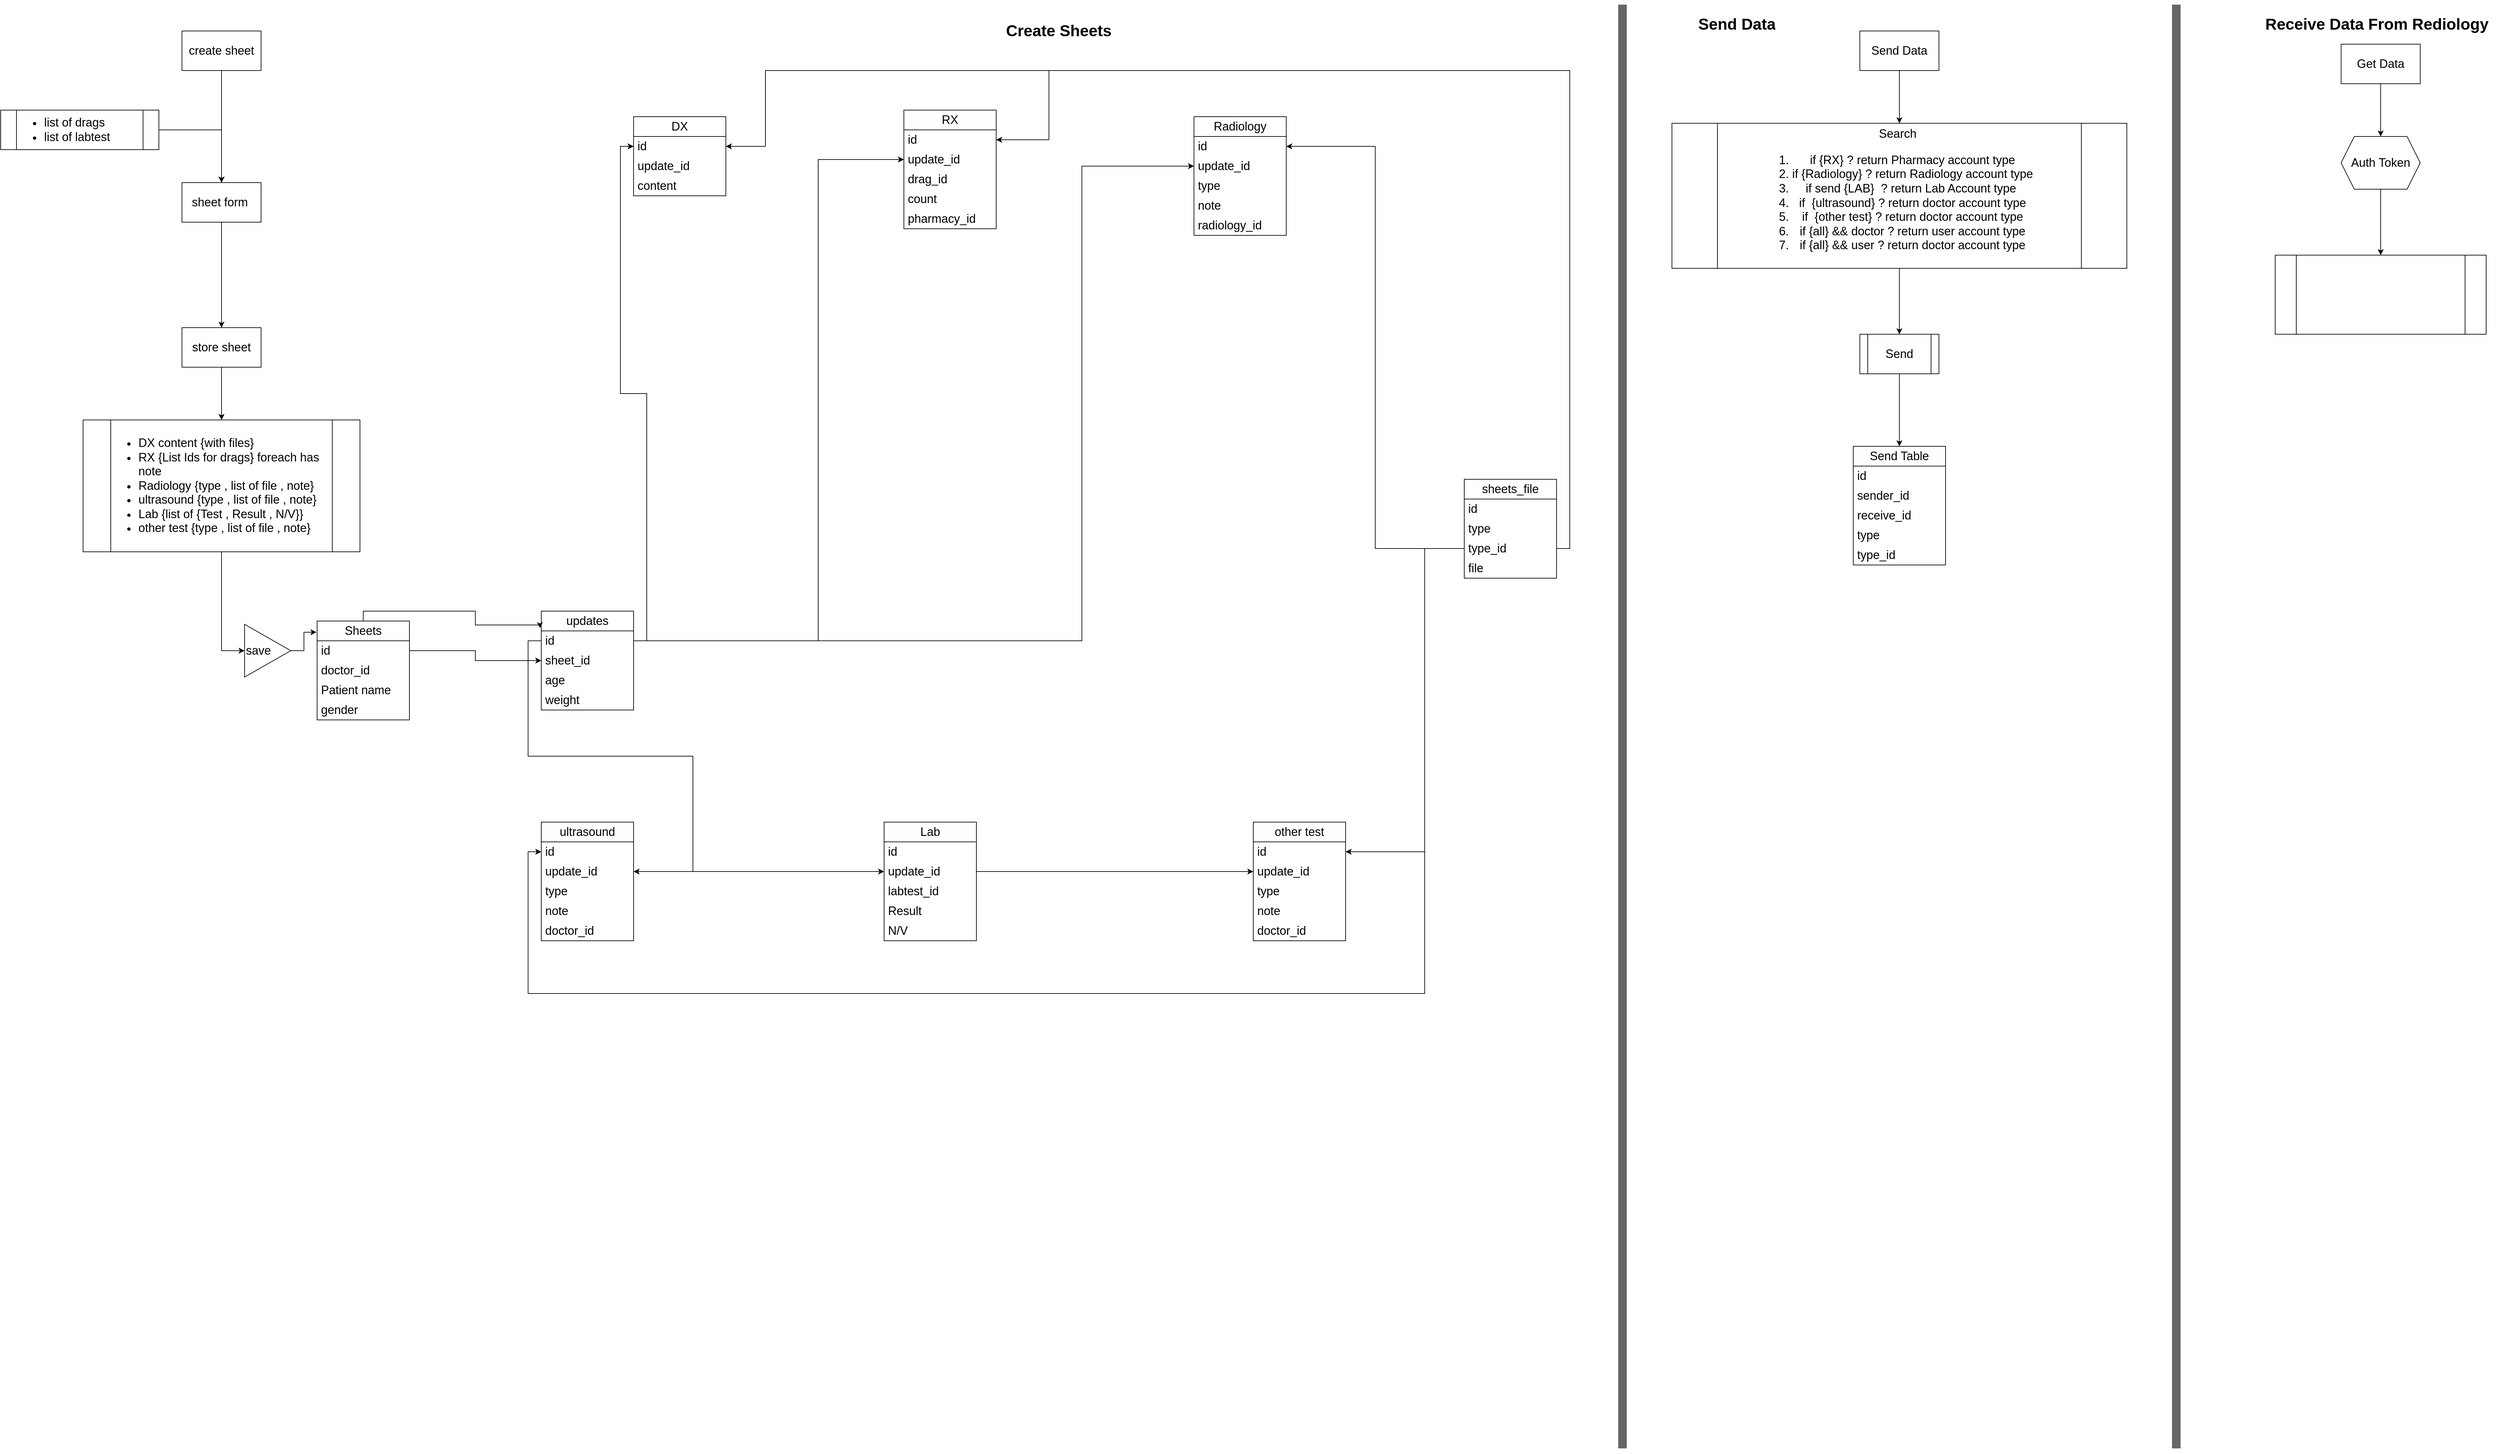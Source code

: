 <mxfile version="21.0.6" type="github">
  <diagram name="Page-1" id="vG4r1ZU1F1tFnuL-1ezL">
    <mxGraphModel dx="1754" dy="1991" grid="1" gridSize="10" guides="1" tooltips="1" connect="1" arrows="1" fold="1" page="1" pageScale="1" pageWidth="850" pageHeight="1100" math="0" shadow="0">
      <root>
        <mxCell id="0" />
        <mxCell id="1" parent="0" />
        <mxCell id="JHE3BNfb4ep6dm02MJn9-4" value="" style="edgeStyle=orthogonalEdgeStyle;rounded=0;orthogonalLoop=1;jettySize=auto;html=1;strokeWidth=1;fontSize=18;" edge="1" parent="1" source="JHE3BNfb4ep6dm02MJn9-1" target="JHE3BNfb4ep6dm02MJn9-3">
          <mxGeometry relative="1" as="geometry" />
        </mxCell>
        <mxCell id="JHE3BNfb4ep6dm02MJn9-1" value="create sheet" style="rounded=0;whiteSpace=wrap;html=1;strokeWidth=1;fontSize=18;" vertex="1" parent="1">
          <mxGeometry x="365" y="40" width="120" height="60" as="geometry" />
        </mxCell>
        <mxCell id="JHE3BNfb4ep6dm02MJn9-13" value="" style="edgeStyle=orthogonalEdgeStyle;rounded=0;orthogonalLoop=1;jettySize=auto;html=1;strokeWidth=1;fontSize=18;" edge="1" parent="1" source="JHE3BNfb4ep6dm02MJn9-3" target="JHE3BNfb4ep6dm02MJn9-12">
          <mxGeometry relative="1" as="geometry" />
        </mxCell>
        <mxCell id="JHE3BNfb4ep6dm02MJn9-3" value="sheet form&amp;nbsp;" style="whiteSpace=wrap;html=1;rounded=0;strokeWidth=1;fontSize=18;" vertex="1" parent="1">
          <mxGeometry x="365" y="270" width="120" height="60" as="geometry" />
        </mxCell>
        <mxCell id="JHE3BNfb4ep6dm02MJn9-18" value="" style="edgeStyle=orthogonalEdgeStyle;rounded=0;orthogonalLoop=1;jettySize=auto;html=1;fontSize=18;" edge="1" parent="1" source="JHE3BNfb4ep6dm02MJn9-12" target="JHE3BNfb4ep6dm02MJn9-17">
          <mxGeometry relative="1" as="geometry" />
        </mxCell>
        <mxCell id="JHE3BNfb4ep6dm02MJn9-12" value="store sheet" style="whiteSpace=wrap;html=1;rounded=0;strokeWidth=1;fontSize=18;" vertex="1" parent="1">
          <mxGeometry x="365" y="490" width="120" height="60" as="geometry" />
        </mxCell>
        <mxCell id="JHE3BNfb4ep6dm02MJn9-26" style="edgeStyle=orthogonalEdgeStyle;rounded=0;orthogonalLoop=1;jettySize=auto;html=1;entryX=0;entryY=0.5;entryDx=0;entryDy=0;fontSize=18;" edge="1" parent="1" source="JHE3BNfb4ep6dm02MJn9-17" target="JHE3BNfb4ep6dm02MJn9-24">
          <mxGeometry relative="1" as="geometry" />
        </mxCell>
        <mxCell id="JHE3BNfb4ep6dm02MJn9-17" value="&lt;ul style=&quot;font-size: 18px;&quot;&gt;&lt;li style=&quot;font-size: 18px;&quot;&gt;DX content {with files}&lt;/li&gt;&lt;li style=&quot;font-size: 18px;&quot;&gt;RX {List Ids for drags} foreach has note&lt;/li&gt;&lt;li style=&quot;font-size: 18px;&quot;&gt;Radiology {type , list of file , note}&lt;/li&gt;&lt;li style=&quot;font-size: 18px;&quot;&gt;ultrasound {type , list of file , note}&lt;/li&gt;&lt;li style=&quot;font-size: 18px;&quot;&gt;Lab {list of {Test , Result , N/V}}&lt;/li&gt;&lt;li style=&quot;border-color: var(--border-color); font-size: 18px;&quot;&gt;other test {type , list of file , note}&lt;/li&gt;&lt;/ul&gt;" style="shape=process;whiteSpace=wrap;html=1;backgroundOutline=1;rounded=0;align=left;fontSize=18;" vertex="1" parent="1">
          <mxGeometry x="215" y="630" width="420" height="200" as="geometry" />
        </mxCell>
        <mxCell id="JHE3BNfb4ep6dm02MJn9-92" style="edgeStyle=orthogonalEdgeStyle;rounded=0;orthogonalLoop=1;jettySize=auto;html=1;entryX=-0.007;entryY=0.113;entryDx=0;entryDy=0;entryPerimeter=0;fontSize=18;" edge="1" parent="1" source="JHE3BNfb4ep6dm02MJn9-24" target="JHE3BNfb4ep6dm02MJn9-88">
          <mxGeometry relative="1" as="geometry" />
        </mxCell>
        <mxCell id="JHE3BNfb4ep6dm02MJn9-24" value="&lt;font style=&quot;font-size: 18px;&quot;&gt;save&lt;/font&gt;" style="triangle;whiteSpace=wrap;html=1;align=left;rounded=0;fontSize=18;" vertex="1" parent="1">
          <mxGeometry x="460" y="940" width="70" height="80" as="geometry" />
        </mxCell>
        <mxCell id="JHE3BNfb4ep6dm02MJn9-37" value="DX" style="swimlane;fontStyle=0;childLayout=stackLayout;horizontal=1;startSize=30;horizontalStack=0;resizeParent=1;resizeParentMax=0;resizeLast=0;collapsible=1;marginBottom=0;whiteSpace=wrap;html=1;fontSize=18;" vertex="1" parent="1">
          <mxGeometry x="1050" y="170" width="140" height="120" as="geometry" />
        </mxCell>
        <mxCell id="JHE3BNfb4ep6dm02MJn9-109" value="id" style="text;strokeColor=none;fillColor=none;align=left;verticalAlign=middle;spacingLeft=4;spacingRight=4;overflow=hidden;points=[[0,0.5],[1,0.5]];portConstraint=eastwest;rotatable=0;whiteSpace=wrap;html=1;fontSize=18;" vertex="1" parent="JHE3BNfb4ep6dm02MJn9-37">
          <mxGeometry y="30" width="140" height="30" as="geometry" />
        </mxCell>
        <mxCell id="JHE3BNfb4ep6dm02MJn9-110" value="update_id" style="text;strokeColor=none;fillColor=none;align=left;verticalAlign=middle;spacingLeft=4;spacingRight=4;overflow=hidden;points=[[0,0.5],[1,0.5]];portConstraint=eastwest;rotatable=0;whiteSpace=wrap;html=1;fontSize=18;" vertex="1" parent="JHE3BNfb4ep6dm02MJn9-37">
          <mxGeometry y="60" width="140" height="30" as="geometry" />
        </mxCell>
        <mxCell id="JHE3BNfb4ep6dm02MJn9-38" value="content" style="text;strokeColor=none;fillColor=none;align=left;verticalAlign=middle;spacingLeft=4;spacingRight=4;overflow=hidden;points=[[0,0.5],[1,0.5]];portConstraint=eastwest;rotatable=0;whiteSpace=wrap;html=1;fontSize=18;" vertex="1" parent="JHE3BNfb4ep6dm02MJn9-37">
          <mxGeometry y="90" width="140" height="30" as="geometry" />
        </mxCell>
        <mxCell id="JHE3BNfb4ep6dm02MJn9-42" value="RX" style="swimlane;fontStyle=0;childLayout=stackLayout;horizontal=1;startSize=30;horizontalStack=0;resizeParent=1;resizeParentMax=0;resizeLast=0;collapsible=1;marginBottom=0;whiteSpace=wrap;html=1;fontSize=18;" vertex="1" parent="1">
          <mxGeometry x="1460" y="160" width="140" height="180" as="geometry" />
        </mxCell>
        <mxCell id="JHE3BNfb4ep6dm02MJn9-113" value="id" style="text;strokeColor=none;fillColor=none;align=left;verticalAlign=middle;spacingLeft=4;spacingRight=4;overflow=hidden;points=[[0,0.5],[1,0.5]];portConstraint=eastwest;rotatable=0;whiteSpace=wrap;html=1;fontSize=18;" vertex="1" parent="JHE3BNfb4ep6dm02MJn9-42">
          <mxGeometry y="30" width="140" height="30" as="geometry" />
        </mxCell>
        <mxCell id="JHE3BNfb4ep6dm02MJn9-112" value="update_id" style="text;strokeColor=none;fillColor=none;align=left;verticalAlign=middle;spacingLeft=4;spacingRight=4;overflow=hidden;points=[[0,0.5],[1,0.5]];portConstraint=eastwest;rotatable=0;whiteSpace=wrap;html=1;fontSize=18;" vertex="1" parent="JHE3BNfb4ep6dm02MJn9-42">
          <mxGeometry y="60" width="140" height="30" as="geometry" />
        </mxCell>
        <mxCell id="JHE3BNfb4ep6dm02MJn9-149" value="drag_id" style="text;strokeColor=none;fillColor=none;align=left;verticalAlign=middle;spacingLeft=4;spacingRight=4;overflow=hidden;points=[[0,0.5],[1,0.5]];portConstraint=eastwest;rotatable=0;whiteSpace=wrap;html=1;fontSize=18;" vertex="1" parent="JHE3BNfb4ep6dm02MJn9-42">
          <mxGeometry y="90" width="140" height="30" as="geometry" />
        </mxCell>
        <mxCell id="JHE3BNfb4ep6dm02MJn9-157" value="count" style="text;strokeColor=none;fillColor=none;align=left;verticalAlign=middle;spacingLeft=4;spacingRight=4;overflow=hidden;points=[[0,0.5],[1,0.5]];portConstraint=eastwest;rotatable=0;whiteSpace=wrap;html=1;fontSize=18;" vertex="1" parent="JHE3BNfb4ep6dm02MJn9-42">
          <mxGeometry y="120" width="140" height="30" as="geometry" />
        </mxCell>
        <mxCell id="JHE3BNfb4ep6dm02MJn9-43" value="pharmacy_id" style="text;strokeColor=none;fillColor=none;align=left;verticalAlign=middle;spacingLeft=4;spacingRight=4;overflow=hidden;points=[[0,0.5],[1,0.5]];portConstraint=eastwest;rotatable=0;whiteSpace=wrap;html=1;fontSize=18;" vertex="1" parent="JHE3BNfb4ep6dm02MJn9-42">
          <mxGeometry y="150" width="140" height="30" as="geometry" />
        </mxCell>
        <mxCell id="JHE3BNfb4ep6dm02MJn9-48" value="Radiology" style="swimlane;fontStyle=0;childLayout=stackLayout;horizontal=1;startSize=30;horizontalStack=0;resizeParent=1;resizeParentMax=0;resizeLast=0;collapsible=1;marginBottom=0;whiteSpace=wrap;html=1;fontSize=18;" vertex="1" parent="1">
          <mxGeometry x="1900" y="170" width="140" height="180" as="geometry" />
        </mxCell>
        <mxCell id="JHE3BNfb4ep6dm02MJn9-117" value="id" style="text;strokeColor=none;fillColor=none;align=left;verticalAlign=middle;spacingLeft=4;spacingRight=4;overflow=hidden;points=[[0,0.5],[1,0.5]];portConstraint=eastwest;rotatable=0;whiteSpace=wrap;html=1;fontSize=18;" vertex="1" parent="JHE3BNfb4ep6dm02MJn9-48">
          <mxGeometry y="30" width="140" height="30" as="geometry" />
        </mxCell>
        <mxCell id="JHE3BNfb4ep6dm02MJn9-118" value="update_id" style="text;strokeColor=none;fillColor=none;align=left;verticalAlign=middle;spacingLeft=4;spacingRight=4;overflow=hidden;points=[[0,0.5],[1,0.5]];portConstraint=eastwest;rotatable=0;whiteSpace=wrap;html=1;fontSize=18;" vertex="1" parent="JHE3BNfb4ep6dm02MJn9-48">
          <mxGeometry y="60" width="140" height="30" as="geometry" />
        </mxCell>
        <mxCell id="JHE3BNfb4ep6dm02MJn9-49" value="type" style="text;strokeColor=none;fillColor=none;align=left;verticalAlign=middle;spacingLeft=4;spacingRight=4;overflow=hidden;points=[[0,0.5],[1,0.5]];portConstraint=eastwest;rotatable=0;whiteSpace=wrap;html=1;fontSize=18;" vertex="1" parent="JHE3BNfb4ep6dm02MJn9-48">
          <mxGeometry y="90" width="140" height="30" as="geometry" />
        </mxCell>
        <mxCell id="JHE3BNfb4ep6dm02MJn9-51" value="note" style="text;strokeColor=none;fillColor=none;align=left;verticalAlign=middle;spacingLeft=4;spacingRight=4;overflow=hidden;points=[[0,0.5],[1,0.5]];portConstraint=eastwest;rotatable=0;whiteSpace=wrap;html=1;fontSize=18;" vertex="1" parent="JHE3BNfb4ep6dm02MJn9-48">
          <mxGeometry y="120" width="140" height="30" as="geometry" />
        </mxCell>
        <mxCell id="JHE3BNfb4ep6dm02MJn9-150" value="radiology_id" style="text;strokeColor=none;fillColor=none;align=left;verticalAlign=middle;spacingLeft=4;spacingRight=4;overflow=hidden;points=[[0,0.5],[1,0.5]];portConstraint=eastwest;rotatable=0;whiteSpace=wrap;html=1;fontSize=18;" vertex="1" parent="JHE3BNfb4ep6dm02MJn9-48">
          <mxGeometry y="150" width="140" height="30" as="geometry" />
        </mxCell>
        <mxCell id="JHE3BNfb4ep6dm02MJn9-52" value="ultrasound" style="swimlane;fontStyle=0;childLayout=stackLayout;horizontal=1;startSize=30;horizontalStack=0;resizeParent=1;resizeParentMax=0;resizeLast=0;collapsible=1;marginBottom=0;whiteSpace=wrap;html=1;fontSize=18;" vertex="1" parent="1">
          <mxGeometry x="910" y="1240" width="140" height="180" as="geometry" />
        </mxCell>
        <mxCell id="JHE3BNfb4ep6dm02MJn9-121" value="id" style="text;strokeColor=none;fillColor=none;align=left;verticalAlign=middle;spacingLeft=4;spacingRight=4;overflow=hidden;points=[[0,0.5],[1,0.5]];portConstraint=eastwest;rotatable=0;whiteSpace=wrap;html=1;fontSize=18;" vertex="1" parent="JHE3BNfb4ep6dm02MJn9-52">
          <mxGeometry y="30" width="140" height="30" as="geometry" />
        </mxCell>
        <mxCell id="JHE3BNfb4ep6dm02MJn9-122" value="update_id" style="text;strokeColor=none;fillColor=none;align=left;verticalAlign=middle;spacingLeft=4;spacingRight=4;overflow=hidden;points=[[0,0.5],[1,0.5]];portConstraint=eastwest;rotatable=0;whiteSpace=wrap;html=1;fontSize=18;" vertex="1" parent="JHE3BNfb4ep6dm02MJn9-52">
          <mxGeometry y="60" width="140" height="30" as="geometry" />
        </mxCell>
        <mxCell id="JHE3BNfb4ep6dm02MJn9-53" value="type" style="text;strokeColor=none;fillColor=none;align=left;verticalAlign=middle;spacingLeft=4;spacingRight=4;overflow=hidden;points=[[0,0.5],[1,0.5]];portConstraint=eastwest;rotatable=0;whiteSpace=wrap;html=1;fontSize=18;" vertex="1" parent="JHE3BNfb4ep6dm02MJn9-52">
          <mxGeometry y="90" width="140" height="30" as="geometry" />
        </mxCell>
        <mxCell id="JHE3BNfb4ep6dm02MJn9-54" value="note" style="text;strokeColor=none;fillColor=none;align=left;verticalAlign=middle;spacingLeft=4;spacingRight=4;overflow=hidden;points=[[0,0.5],[1,0.5]];portConstraint=eastwest;rotatable=0;whiteSpace=wrap;html=1;fontSize=18;" vertex="1" parent="JHE3BNfb4ep6dm02MJn9-52">
          <mxGeometry y="120" width="140" height="30" as="geometry" />
        </mxCell>
        <mxCell id="JHE3BNfb4ep6dm02MJn9-152" value="doctor_id" style="text;strokeColor=none;fillColor=none;align=left;verticalAlign=middle;spacingLeft=4;spacingRight=4;overflow=hidden;points=[[0,0.5],[1,0.5]];portConstraint=eastwest;rotatable=0;whiteSpace=wrap;html=1;fontSize=18;" vertex="1" parent="JHE3BNfb4ep6dm02MJn9-52">
          <mxGeometry y="150" width="140" height="30" as="geometry" />
        </mxCell>
        <mxCell id="JHE3BNfb4ep6dm02MJn9-56" value="Lab" style="swimlane;fontStyle=0;childLayout=stackLayout;horizontal=1;startSize=30;horizontalStack=0;resizeParent=1;resizeParentMax=0;resizeLast=0;collapsible=1;marginBottom=0;whiteSpace=wrap;html=1;fontSize=18;" vertex="1" parent="1">
          <mxGeometry x="1430" y="1240" width="140" height="180" as="geometry" />
        </mxCell>
        <mxCell id="JHE3BNfb4ep6dm02MJn9-123" value="id" style="text;strokeColor=none;fillColor=none;align=left;verticalAlign=middle;spacingLeft=4;spacingRight=4;overflow=hidden;points=[[0,0.5],[1,0.5]];portConstraint=eastwest;rotatable=0;whiteSpace=wrap;html=1;fontSize=18;" vertex="1" parent="JHE3BNfb4ep6dm02MJn9-56">
          <mxGeometry y="30" width="140" height="30" as="geometry" />
        </mxCell>
        <mxCell id="JHE3BNfb4ep6dm02MJn9-124" value="update_id" style="text;strokeColor=none;fillColor=none;align=left;verticalAlign=middle;spacingLeft=4;spacingRight=4;overflow=hidden;points=[[0,0.5],[1,0.5]];portConstraint=eastwest;rotatable=0;whiteSpace=wrap;html=1;fontSize=18;" vertex="1" parent="JHE3BNfb4ep6dm02MJn9-56">
          <mxGeometry y="60" width="140" height="30" as="geometry" />
        </mxCell>
        <mxCell id="JHE3BNfb4ep6dm02MJn9-57" value="labtest_id" style="text;strokeColor=none;fillColor=none;align=left;verticalAlign=middle;spacingLeft=4;spacingRight=4;overflow=hidden;points=[[0,0.5],[1,0.5]];portConstraint=eastwest;rotatable=0;whiteSpace=wrap;html=1;fontSize=18;" vertex="1" parent="JHE3BNfb4ep6dm02MJn9-56">
          <mxGeometry y="90" width="140" height="30" as="geometry" />
        </mxCell>
        <mxCell id="JHE3BNfb4ep6dm02MJn9-58" value="Result" style="text;strokeColor=none;fillColor=none;align=left;verticalAlign=middle;spacingLeft=4;spacingRight=4;overflow=hidden;points=[[0,0.5],[1,0.5]];portConstraint=eastwest;rotatable=0;whiteSpace=wrap;html=1;fontSize=18;" vertex="1" parent="JHE3BNfb4ep6dm02MJn9-56">
          <mxGeometry y="120" width="140" height="30" as="geometry" />
        </mxCell>
        <mxCell id="JHE3BNfb4ep6dm02MJn9-59" value="N/V" style="text;strokeColor=none;fillColor=none;align=left;verticalAlign=middle;spacingLeft=4;spacingRight=4;overflow=hidden;points=[[0,0.5],[1,0.5]];portConstraint=eastwest;rotatable=0;whiteSpace=wrap;html=1;fontSize=18;" vertex="1" parent="JHE3BNfb4ep6dm02MJn9-56">
          <mxGeometry y="150" width="140" height="30" as="geometry" />
        </mxCell>
        <mxCell id="JHE3BNfb4ep6dm02MJn9-60" value="other test" style="swimlane;fontStyle=0;childLayout=stackLayout;horizontal=1;startSize=30;horizontalStack=0;resizeParent=1;resizeParentMax=0;resizeLast=0;collapsible=1;marginBottom=0;whiteSpace=wrap;html=1;fontSize=18;" vertex="1" parent="1">
          <mxGeometry x="1990" y="1240" width="140" height="180" as="geometry" />
        </mxCell>
        <mxCell id="JHE3BNfb4ep6dm02MJn9-126" value="id" style="text;strokeColor=none;fillColor=none;align=left;verticalAlign=middle;spacingLeft=4;spacingRight=4;overflow=hidden;points=[[0,0.5],[1,0.5]];portConstraint=eastwest;rotatable=0;whiteSpace=wrap;html=1;fontSize=18;" vertex="1" parent="JHE3BNfb4ep6dm02MJn9-60">
          <mxGeometry y="30" width="140" height="30" as="geometry" />
        </mxCell>
        <mxCell id="JHE3BNfb4ep6dm02MJn9-125" value="update_id" style="text;strokeColor=none;fillColor=none;align=left;verticalAlign=middle;spacingLeft=4;spacingRight=4;overflow=hidden;points=[[0,0.5],[1,0.5]];portConstraint=eastwest;rotatable=0;whiteSpace=wrap;html=1;fontSize=18;" vertex="1" parent="JHE3BNfb4ep6dm02MJn9-60">
          <mxGeometry y="60" width="140" height="30" as="geometry" />
        </mxCell>
        <mxCell id="JHE3BNfb4ep6dm02MJn9-61" value="type" style="text;strokeColor=none;fillColor=none;align=left;verticalAlign=middle;spacingLeft=4;spacingRight=4;overflow=hidden;points=[[0,0.5],[1,0.5]];portConstraint=eastwest;rotatable=0;whiteSpace=wrap;html=1;fontSize=18;" vertex="1" parent="JHE3BNfb4ep6dm02MJn9-60">
          <mxGeometry y="90" width="140" height="30" as="geometry" />
        </mxCell>
        <mxCell id="JHE3BNfb4ep6dm02MJn9-63" value="note" style="text;strokeColor=none;fillColor=none;align=left;verticalAlign=middle;spacingLeft=4;spacingRight=4;overflow=hidden;points=[[0,0.5],[1,0.5]];portConstraint=eastwest;rotatable=0;whiteSpace=wrap;html=1;fontSize=18;" vertex="1" parent="JHE3BNfb4ep6dm02MJn9-60">
          <mxGeometry y="120" width="140" height="30" as="geometry" />
        </mxCell>
        <mxCell id="JHE3BNfb4ep6dm02MJn9-151" value="doctor_id" style="text;strokeColor=none;fillColor=none;align=left;verticalAlign=middle;spacingLeft=4;spacingRight=4;overflow=hidden;points=[[0,0.5],[1,0.5]];portConstraint=eastwest;rotatable=0;whiteSpace=wrap;html=1;fontSize=18;" vertex="1" parent="JHE3BNfb4ep6dm02MJn9-60">
          <mxGeometry y="150" width="140" height="30" as="geometry" />
        </mxCell>
        <mxCell id="JHE3BNfb4ep6dm02MJn9-69" value="updates" style="swimlane;fontStyle=0;childLayout=stackLayout;horizontal=1;startSize=30;horizontalStack=0;resizeParent=1;resizeParentMax=0;resizeLast=0;collapsible=1;marginBottom=0;whiteSpace=wrap;html=1;fontSize=18;" vertex="1" parent="1">
          <mxGeometry x="910" y="920" width="140" height="150" as="geometry" />
        </mxCell>
        <mxCell id="JHE3BNfb4ep6dm02MJn9-108" value="id" style="text;strokeColor=none;fillColor=none;align=left;verticalAlign=middle;spacingLeft=4;spacingRight=4;overflow=hidden;points=[[0,0.5],[1,0.5]];portConstraint=eastwest;rotatable=0;whiteSpace=wrap;html=1;fontSize=18;" vertex="1" parent="JHE3BNfb4ep6dm02MJn9-69">
          <mxGeometry y="30" width="140" height="30" as="geometry" />
        </mxCell>
        <mxCell id="JHE3BNfb4ep6dm02MJn9-70" value="sheet_id" style="text;strokeColor=none;fillColor=none;align=left;verticalAlign=middle;spacingLeft=4;spacingRight=4;overflow=hidden;points=[[0,0.5],[1,0.5]];portConstraint=eastwest;rotatable=0;whiteSpace=wrap;html=1;fontSize=18;" vertex="1" parent="JHE3BNfb4ep6dm02MJn9-69">
          <mxGeometry y="60" width="140" height="30" as="geometry" />
        </mxCell>
        <mxCell id="JHE3BNfb4ep6dm02MJn9-71" value="age" style="text;strokeColor=none;fillColor=none;align=left;verticalAlign=middle;spacingLeft=4;spacingRight=4;overflow=hidden;points=[[0,0.5],[1,0.5]];portConstraint=eastwest;rotatable=0;whiteSpace=wrap;html=1;fontSize=18;" vertex="1" parent="JHE3BNfb4ep6dm02MJn9-69">
          <mxGeometry y="90" width="140" height="30" as="geometry" />
        </mxCell>
        <mxCell id="JHE3BNfb4ep6dm02MJn9-72" value="weight" style="text;strokeColor=none;fillColor=none;align=left;verticalAlign=middle;spacingLeft=4;spacingRight=4;overflow=hidden;points=[[0,0.5],[1,0.5]];portConstraint=eastwest;rotatable=0;whiteSpace=wrap;html=1;fontSize=18;" vertex="1" parent="JHE3BNfb4ep6dm02MJn9-69">
          <mxGeometry y="120" width="140" height="30" as="geometry" />
        </mxCell>
        <mxCell id="JHE3BNfb4ep6dm02MJn9-93" style="edgeStyle=orthogonalEdgeStyle;rounded=0;orthogonalLoop=1;jettySize=auto;html=1;entryX=-0.014;entryY=0.171;entryDx=0;entryDy=0;entryPerimeter=0;fontSize=18;" edge="1" parent="1" source="JHE3BNfb4ep6dm02MJn9-88" target="JHE3BNfb4ep6dm02MJn9-69">
          <mxGeometry relative="1" as="geometry">
            <Array as="points">
              <mxPoint x="640" y="920" />
              <mxPoint x="810" y="920" />
              <mxPoint x="810" y="941" />
            </Array>
          </mxGeometry>
        </mxCell>
        <mxCell id="JHE3BNfb4ep6dm02MJn9-88" value="Sheets" style="swimlane;fontStyle=0;childLayout=stackLayout;horizontal=1;startSize=30;horizontalStack=0;resizeParent=1;resizeParentMax=0;resizeLast=0;collapsible=1;marginBottom=0;whiteSpace=wrap;html=1;fontSize=18;" vertex="1" parent="1">
          <mxGeometry x="570" y="935" width="140" height="150" as="geometry" />
        </mxCell>
        <mxCell id="JHE3BNfb4ep6dm02MJn9-106" value="id" style="text;strokeColor=none;fillColor=none;align=left;verticalAlign=middle;spacingLeft=4;spacingRight=4;overflow=hidden;points=[[0,0.5],[1,0.5]];portConstraint=eastwest;rotatable=0;whiteSpace=wrap;html=1;fontSize=18;" vertex="1" parent="JHE3BNfb4ep6dm02MJn9-88">
          <mxGeometry y="30" width="140" height="30" as="geometry" />
        </mxCell>
        <mxCell id="JHE3BNfb4ep6dm02MJn9-89" value="doctor_id" style="text;strokeColor=none;fillColor=none;align=left;verticalAlign=middle;spacingLeft=4;spacingRight=4;overflow=hidden;points=[[0,0.5],[1,0.5]];portConstraint=eastwest;rotatable=0;whiteSpace=wrap;html=1;fontSize=18;" vertex="1" parent="JHE3BNfb4ep6dm02MJn9-88">
          <mxGeometry y="60" width="140" height="30" as="geometry" />
        </mxCell>
        <mxCell id="JHE3BNfb4ep6dm02MJn9-90" value="Patient name" style="text;strokeColor=none;fillColor=none;align=left;verticalAlign=middle;spacingLeft=4;spacingRight=4;overflow=hidden;points=[[0,0.5],[1,0.5]];portConstraint=eastwest;rotatable=0;whiteSpace=wrap;html=1;fontSize=18;" vertex="1" parent="JHE3BNfb4ep6dm02MJn9-88">
          <mxGeometry y="90" width="140" height="30" as="geometry" />
        </mxCell>
        <mxCell id="JHE3BNfb4ep6dm02MJn9-91" value="gender" style="text;strokeColor=none;fillColor=none;align=left;verticalAlign=middle;spacingLeft=4;spacingRight=4;overflow=hidden;points=[[0,0.5],[1,0.5]];portConstraint=eastwest;rotatable=0;whiteSpace=wrap;html=1;fontSize=18;" vertex="1" parent="JHE3BNfb4ep6dm02MJn9-88">
          <mxGeometry y="120" width="140" height="30" as="geometry" />
        </mxCell>
        <mxCell id="JHE3BNfb4ep6dm02MJn9-107" style="edgeStyle=orthogonalEdgeStyle;rounded=0;orthogonalLoop=1;jettySize=auto;html=1;entryX=0;entryY=0.5;entryDx=0;entryDy=0;fontSize=18;" edge="1" parent="1" source="JHE3BNfb4ep6dm02MJn9-106" target="JHE3BNfb4ep6dm02MJn9-70">
          <mxGeometry relative="1" as="geometry" />
        </mxCell>
        <mxCell id="JHE3BNfb4ep6dm02MJn9-111" style="edgeStyle=orthogonalEdgeStyle;rounded=0;orthogonalLoop=1;jettySize=auto;html=1;entryX=0;entryY=0.5;entryDx=0;entryDy=0;fontSize=18;" edge="1" parent="1" source="JHE3BNfb4ep6dm02MJn9-108" target="JHE3BNfb4ep6dm02MJn9-109">
          <mxGeometry relative="1" as="geometry">
            <Array as="points">
              <mxPoint x="1070" y="965" />
              <mxPoint x="1070" y="590" />
              <mxPoint x="1030" y="590" />
              <mxPoint x="1030" y="215" />
            </Array>
          </mxGeometry>
        </mxCell>
        <mxCell id="JHE3BNfb4ep6dm02MJn9-116" style="edgeStyle=orthogonalEdgeStyle;rounded=0;orthogonalLoop=1;jettySize=auto;html=1;fontSize=18;" edge="1" parent="1" source="JHE3BNfb4ep6dm02MJn9-108" target="JHE3BNfb4ep6dm02MJn9-112">
          <mxGeometry relative="1" as="geometry">
            <Array as="points">
              <mxPoint x="1330" y="965" />
              <mxPoint x="1330" y="235" />
            </Array>
          </mxGeometry>
        </mxCell>
        <mxCell id="JHE3BNfb4ep6dm02MJn9-119" style="edgeStyle=orthogonalEdgeStyle;rounded=0;orthogonalLoop=1;jettySize=auto;html=1;entryX=0;entryY=0.5;entryDx=0;entryDy=0;fontSize=18;" edge="1" parent="1" source="JHE3BNfb4ep6dm02MJn9-108" target="JHE3BNfb4ep6dm02MJn9-118">
          <mxGeometry relative="1" as="geometry">
            <mxPoint x="1640" y="350" as="targetPoint" />
            <Array as="points">
              <mxPoint x="1730" y="965" />
              <mxPoint x="1730" y="245" />
            </Array>
          </mxGeometry>
        </mxCell>
        <mxCell id="JHE3BNfb4ep6dm02MJn9-128" style="edgeStyle=orthogonalEdgeStyle;rounded=0;orthogonalLoop=1;jettySize=auto;html=1;entryX=1;entryY=0.5;entryDx=0;entryDy=0;fontSize=18;" edge="1" parent="1" source="JHE3BNfb4ep6dm02MJn9-108" target="JHE3BNfb4ep6dm02MJn9-122">
          <mxGeometry relative="1" as="geometry">
            <Array as="points">
              <mxPoint x="890" y="965" />
              <mxPoint x="890" y="1140" />
              <mxPoint x="1140" y="1140" />
              <mxPoint x="1140" y="1315" />
            </Array>
          </mxGeometry>
        </mxCell>
        <mxCell id="JHE3BNfb4ep6dm02MJn9-130" style="edgeStyle=orthogonalEdgeStyle;rounded=0;orthogonalLoop=1;jettySize=auto;html=1;fontSize=18;" edge="1" parent="1" source="JHE3BNfb4ep6dm02MJn9-122" target="JHE3BNfb4ep6dm02MJn9-124">
          <mxGeometry relative="1" as="geometry" />
        </mxCell>
        <mxCell id="JHE3BNfb4ep6dm02MJn9-131" style="edgeStyle=orthogonalEdgeStyle;rounded=0;orthogonalLoop=1;jettySize=auto;html=1;fontSize=18;" edge="1" parent="1" source="JHE3BNfb4ep6dm02MJn9-124" target="JHE3BNfb4ep6dm02MJn9-125">
          <mxGeometry relative="1" as="geometry" />
        </mxCell>
        <mxCell id="JHE3BNfb4ep6dm02MJn9-132" value="sheets_file" style="swimlane;fontStyle=0;childLayout=stackLayout;horizontal=1;startSize=30;horizontalStack=0;resizeParent=1;resizeParentMax=0;resizeLast=0;collapsible=1;marginBottom=0;whiteSpace=wrap;html=1;fontSize=18;" vertex="1" parent="1">
          <mxGeometry x="2310" y="720" width="140" height="150" as="geometry" />
        </mxCell>
        <mxCell id="JHE3BNfb4ep6dm02MJn9-133" value="id" style="text;strokeColor=none;fillColor=none;align=left;verticalAlign=middle;spacingLeft=4;spacingRight=4;overflow=hidden;points=[[0,0.5],[1,0.5]];portConstraint=eastwest;rotatable=0;whiteSpace=wrap;html=1;fontSize=18;" vertex="1" parent="JHE3BNfb4ep6dm02MJn9-132">
          <mxGeometry y="30" width="140" height="30" as="geometry" />
        </mxCell>
        <mxCell id="JHE3BNfb4ep6dm02MJn9-134" value="type" style="text;strokeColor=none;fillColor=none;align=left;verticalAlign=middle;spacingLeft=4;spacingRight=4;overflow=hidden;points=[[0,0.5],[1,0.5]];portConstraint=eastwest;rotatable=0;whiteSpace=wrap;html=1;fontSize=18;" vertex="1" parent="JHE3BNfb4ep6dm02MJn9-132">
          <mxGeometry y="60" width="140" height="30" as="geometry" />
        </mxCell>
        <mxCell id="JHE3BNfb4ep6dm02MJn9-136" value="type_id" style="text;strokeColor=none;fillColor=none;align=left;verticalAlign=middle;spacingLeft=4;spacingRight=4;overflow=hidden;points=[[0,0.5],[1,0.5]];portConstraint=eastwest;rotatable=0;whiteSpace=wrap;html=1;fontSize=18;" vertex="1" parent="JHE3BNfb4ep6dm02MJn9-132">
          <mxGeometry y="90" width="140" height="30" as="geometry" />
        </mxCell>
        <mxCell id="JHE3BNfb4ep6dm02MJn9-135" value="file" style="text;strokeColor=none;fillColor=none;align=left;verticalAlign=middle;spacingLeft=4;spacingRight=4;overflow=hidden;points=[[0,0.5],[1,0.5]];portConstraint=eastwest;rotatable=0;whiteSpace=wrap;html=1;fontSize=18;" vertex="1" parent="JHE3BNfb4ep6dm02MJn9-132">
          <mxGeometry y="120" width="140" height="30" as="geometry" />
        </mxCell>
        <mxCell id="JHE3BNfb4ep6dm02MJn9-138" style="edgeStyle=orthogonalEdgeStyle;rounded=0;orthogonalLoop=1;jettySize=auto;html=1;fontSize=18;" edge="1" parent="1" source="JHE3BNfb4ep6dm02MJn9-136" target="JHE3BNfb4ep6dm02MJn9-117">
          <mxGeometry relative="1" as="geometry" />
        </mxCell>
        <mxCell id="JHE3BNfb4ep6dm02MJn9-139" style="edgeStyle=orthogonalEdgeStyle;rounded=0;orthogonalLoop=1;jettySize=auto;html=1;entryX=1;entryY=0.5;entryDx=0;entryDy=0;fontSize=18;" edge="1" parent="1" source="JHE3BNfb4ep6dm02MJn9-136" target="JHE3BNfb4ep6dm02MJn9-113">
          <mxGeometry relative="1" as="geometry">
            <Array as="points">
              <mxPoint x="2470" y="825" />
              <mxPoint x="2470" y="100" />
              <mxPoint x="1680" y="100" />
              <mxPoint x="1680" y="205" />
            </Array>
          </mxGeometry>
        </mxCell>
        <mxCell id="JHE3BNfb4ep6dm02MJn9-140" style="edgeStyle=orthogonalEdgeStyle;rounded=0;orthogonalLoop=1;jettySize=auto;html=1;entryX=1;entryY=0.5;entryDx=0;entryDy=0;fontSize=18;" edge="1" parent="1" source="JHE3BNfb4ep6dm02MJn9-136" target="JHE3BNfb4ep6dm02MJn9-109">
          <mxGeometry relative="1" as="geometry">
            <Array as="points">
              <mxPoint x="2470" y="825" />
              <mxPoint x="2470" y="100" />
              <mxPoint x="1250" y="100" />
              <mxPoint x="1250" y="215" />
            </Array>
          </mxGeometry>
        </mxCell>
        <mxCell id="JHE3BNfb4ep6dm02MJn9-141" style="edgeStyle=orthogonalEdgeStyle;rounded=0;orthogonalLoop=1;jettySize=auto;html=1;fontSize=18;" edge="1" parent="1" source="JHE3BNfb4ep6dm02MJn9-136" target="JHE3BNfb4ep6dm02MJn9-121">
          <mxGeometry relative="1" as="geometry">
            <Array as="points">
              <mxPoint x="2250" y="825" />
              <mxPoint x="2250" y="1500" />
              <mxPoint x="890" y="1500" />
              <mxPoint x="890" y="1285" />
            </Array>
          </mxGeometry>
        </mxCell>
        <mxCell id="JHE3BNfb4ep6dm02MJn9-142" style="edgeStyle=orthogonalEdgeStyle;rounded=0;orthogonalLoop=1;jettySize=auto;html=1;entryX=1;entryY=0.5;entryDx=0;entryDy=0;fontSize=18;" edge="1" parent="1" source="JHE3BNfb4ep6dm02MJn9-136" target="JHE3BNfb4ep6dm02MJn9-126">
          <mxGeometry relative="1" as="geometry">
            <Array as="points">
              <mxPoint x="2250" y="825" />
              <mxPoint x="2250" y="1285" />
            </Array>
          </mxGeometry>
        </mxCell>
        <mxCell id="JHE3BNfb4ep6dm02MJn9-147" style="edgeStyle=orthogonalEdgeStyle;rounded=0;orthogonalLoop=1;jettySize=auto;html=1;entryX=0.5;entryY=0;entryDx=0;entryDy=0;fontSize=18;" edge="1" parent="1" source="JHE3BNfb4ep6dm02MJn9-146" target="JHE3BNfb4ep6dm02MJn9-3">
          <mxGeometry relative="1" as="geometry" />
        </mxCell>
        <mxCell id="JHE3BNfb4ep6dm02MJn9-146" value="&lt;ul style=&quot;font-size: 18px;&quot;&gt;&lt;li style=&quot;font-size: 18px;&quot;&gt;list of drags&lt;/li&gt;&lt;li style=&quot;font-size: 18px;&quot;&gt;list of labtest&lt;/li&gt;&lt;/ul&gt;" style="shape=process;whiteSpace=wrap;html=1;backgroundOutline=1;align=left;fontSize=18;" vertex="1" parent="1">
          <mxGeometry x="90" y="160" width="240" height="60" as="geometry" />
        </mxCell>
        <mxCell id="JHE3BNfb4ep6dm02MJn9-153" value="&lt;h1&gt;Create Sheets&lt;/h1&gt;" style="text;html=1;strokeColor=none;fillColor=none;spacing=5;spacingTop=-20;whiteSpace=wrap;overflow=hidden;rounded=0;" vertex="1" parent="1">
          <mxGeometry x="1610" y="20" width="190" height="60" as="geometry" />
        </mxCell>
        <mxCell id="JHE3BNfb4ep6dm02MJn9-155" value="&lt;h1&gt;Send Data&lt;/h1&gt;" style="text;html=1;strokeColor=none;fillColor=none;spacing=5;spacingTop=-20;whiteSpace=wrap;overflow=hidden;rounded=0;" vertex="1" parent="1">
          <mxGeometry x="2660" y="10" width="190" height="40" as="geometry" />
        </mxCell>
        <mxCell id="JHE3BNfb4ep6dm02MJn9-156" value="" style="endArrow=none;html=1;rounded=0;fontSize=20;strokeWidth=13;fillColor=#f5f5f5;strokeColor=#666666;" edge="1" parent="1">
          <mxGeometry width="50" height="50" relative="1" as="geometry">
            <mxPoint x="2550" y="2190" as="sourcePoint" />
            <mxPoint x="2550" as="targetPoint" />
          </mxGeometry>
        </mxCell>
        <mxCell id="JHE3BNfb4ep6dm02MJn9-194" style="edgeStyle=orthogonalEdgeStyle;rounded=0;orthogonalLoop=1;jettySize=auto;html=1;entryX=0.5;entryY=0;entryDx=0;entryDy=0;" edge="1" parent="1" source="JHE3BNfb4ep6dm02MJn9-158" target="JHE3BNfb4ep6dm02MJn9-171">
          <mxGeometry relative="1" as="geometry" />
        </mxCell>
        <mxCell id="JHE3BNfb4ep6dm02MJn9-158" value="Send" style="shape=process;whiteSpace=wrap;html=1;backgroundOutline=1;fontSize=18;" vertex="1" parent="1">
          <mxGeometry x="2910" y="500" width="120" height="60" as="geometry" />
        </mxCell>
        <mxCell id="JHE3BNfb4ep6dm02MJn9-191" style="edgeStyle=orthogonalEdgeStyle;rounded=0;orthogonalLoop=1;jettySize=auto;html=1;entryX=0.5;entryY=0;entryDx=0;entryDy=0;" edge="1" parent="1" source="JHE3BNfb4ep6dm02MJn9-159" target="JHE3BNfb4ep6dm02MJn9-190">
          <mxGeometry relative="1" as="geometry" />
        </mxCell>
        <mxCell id="JHE3BNfb4ep6dm02MJn9-159" value="Send Data" style="rounded=0;whiteSpace=wrap;html=1;fontSize=18;" vertex="1" parent="1">
          <mxGeometry x="2910" y="40" width="120" height="60" as="geometry" />
        </mxCell>
        <mxCell id="JHE3BNfb4ep6dm02MJn9-171" value="Send Table" style="swimlane;fontStyle=0;childLayout=stackLayout;horizontal=1;startSize=30;horizontalStack=0;resizeParent=1;resizeParentMax=0;resizeLast=0;collapsible=1;marginBottom=0;whiteSpace=wrap;html=1;fontSize=18;" vertex="1" parent="1">
          <mxGeometry x="2900" y="670" width="140" height="180" as="geometry" />
        </mxCell>
        <mxCell id="JHE3BNfb4ep6dm02MJn9-172" value="id" style="text;strokeColor=none;fillColor=none;align=left;verticalAlign=middle;spacingLeft=4;spacingRight=4;overflow=hidden;points=[[0,0.5],[1,0.5]];portConstraint=eastwest;rotatable=0;whiteSpace=wrap;html=1;fontSize=18;" vertex="1" parent="JHE3BNfb4ep6dm02MJn9-171">
          <mxGeometry y="30" width="140" height="30" as="geometry" />
        </mxCell>
        <mxCell id="JHE3BNfb4ep6dm02MJn9-173" value="sender_id" style="text;strokeColor=none;fillColor=none;align=left;verticalAlign=middle;spacingLeft=4;spacingRight=4;overflow=hidden;points=[[0,0.5],[1,0.5]];portConstraint=eastwest;rotatable=0;whiteSpace=wrap;html=1;fontSize=18;" vertex="1" parent="JHE3BNfb4ep6dm02MJn9-171">
          <mxGeometry y="60" width="140" height="30" as="geometry" />
        </mxCell>
        <mxCell id="JHE3BNfb4ep6dm02MJn9-188" value="receive_id" style="text;strokeColor=none;fillColor=none;align=left;verticalAlign=middle;spacingLeft=4;spacingRight=4;overflow=hidden;points=[[0,0.5],[1,0.5]];portConstraint=eastwest;rotatable=0;whiteSpace=wrap;html=1;fontSize=18;" vertex="1" parent="JHE3BNfb4ep6dm02MJn9-171">
          <mxGeometry y="90" width="140" height="30" as="geometry" />
        </mxCell>
        <mxCell id="JHE3BNfb4ep6dm02MJn9-189" value="type" style="text;strokeColor=none;fillColor=none;align=left;verticalAlign=middle;spacingLeft=4;spacingRight=4;overflow=hidden;points=[[0,0.5],[1,0.5]];portConstraint=eastwest;rotatable=0;whiteSpace=wrap;html=1;fontSize=18;" vertex="1" parent="JHE3BNfb4ep6dm02MJn9-171">
          <mxGeometry y="120" width="140" height="30" as="geometry" />
        </mxCell>
        <mxCell id="JHE3BNfb4ep6dm02MJn9-174" value="type_id" style="text;strokeColor=none;fillColor=none;align=left;verticalAlign=middle;spacingLeft=4;spacingRight=4;overflow=hidden;points=[[0,0.5],[1,0.5]];portConstraint=eastwest;rotatable=0;whiteSpace=wrap;html=1;fontSize=18;" vertex="1" parent="JHE3BNfb4ep6dm02MJn9-171">
          <mxGeometry y="150" width="140" height="30" as="geometry" />
        </mxCell>
        <mxCell id="JHE3BNfb4ep6dm02MJn9-193" style="edgeStyle=orthogonalEdgeStyle;rounded=0;orthogonalLoop=1;jettySize=auto;html=1;entryX=0.5;entryY=0;entryDx=0;entryDy=0;" edge="1" parent="1" source="JHE3BNfb4ep6dm02MJn9-190" target="JHE3BNfb4ep6dm02MJn9-158">
          <mxGeometry relative="1" as="geometry" />
        </mxCell>
        <mxCell id="JHE3BNfb4ep6dm02MJn9-190" value="&lt;div&gt;Search&amp;nbsp;&lt;/div&gt;&lt;div&gt;&lt;ol&gt;&lt;li&gt;if {RX} ? return Pharmacy account type&lt;/li&gt;&lt;li&gt;if {Radiology} ? return Radiology account type&lt;/li&gt;&lt;li&gt;if send {LAB}&amp;nbsp; ? return Lab Account type&amp;nbsp;&lt;/li&gt;&lt;li&gt;if&amp;nbsp; {ultrasound} ? return doctor account type&lt;/li&gt;&lt;li style=&quot;border-color: var(--border-color);&quot;&gt;if&amp;nbsp; {other test} ? return doctor account type&lt;/li&gt;&lt;li&gt;if {all} &amp;amp;&amp;amp; doctor ? return user account type&lt;/li&gt;&lt;li style=&quot;border-color: var(--border-color);&quot;&gt;if {all} &amp;amp;&amp;amp; user ? return doctor account type&lt;/li&gt;&lt;/ol&gt;&lt;/div&gt;" style="shape=process;whiteSpace=wrap;html=1;backgroundOutline=1;rounded=0;align=center;fontSize=18;" vertex="1" parent="1">
          <mxGeometry x="2625" y="180" width="690" height="220" as="geometry" />
        </mxCell>
        <mxCell id="JHE3BNfb4ep6dm02MJn9-195" value="" style="endArrow=none;html=1;rounded=0;fontSize=20;strokeWidth=13;fillColor=#f5f5f5;strokeColor=#666666;" edge="1" parent="1">
          <mxGeometry width="50" height="50" relative="1" as="geometry">
            <mxPoint x="3390" y="2190" as="sourcePoint" />
            <mxPoint x="3390" as="targetPoint" />
          </mxGeometry>
        </mxCell>
        <mxCell id="JHE3BNfb4ep6dm02MJn9-196" value="&lt;h1&gt;Receive Data From Rediology&lt;/h1&gt;" style="text;html=1;strokeColor=none;fillColor=none;spacing=5;spacingTop=-20;whiteSpace=wrap;overflow=hidden;rounded=0;" vertex="1" parent="1">
          <mxGeometry x="3520" y="10" width="360" height="40" as="geometry" />
        </mxCell>
        <mxCell id="JHE3BNfb4ep6dm02MJn9-207" style="edgeStyle=orthogonalEdgeStyle;rounded=0;orthogonalLoop=1;jettySize=auto;html=1;entryX=0.5;entryY=0;entryDx=0;entryDy=0;" edge="1" parent="1" source="JHE3BNfb4ep6dm02MJn9-197" target="JHE3BNfb4ep6dm02MJn9-206">
          <mxGeometry relative="1" as="geometry" />
        </mxCell>
        <mxCell id="JHE3BNfb4ep6dm02MJn9-197" value="Get Data" style="rounded=0;whiteSpace=wrap;html=1;fontSize=18;" vertex="1" parent="1">
          <mxGeometry x="3640" y="60" width="120" height="60" as="geometry" />
        </mxCell>
        <mxCell id="JHE3BNfb4ep6dm02MJn9-212" style="edgeStyle=orthogonalEdgeStyle;rounded=0;orthogonalLoop=1;jettySize=auto;html=1;entryX=0.5;entryY=0;entryDx=0;entryDy=0;fontSize=18;" edge="1" parent="1" source="JHE3BNfb4ep6dm02MJn9-206" target="JHE3BNfb4ep6dm02MJn9-211">
          <mxGeometry relative="1" as="geometry" />
        </mxCell>
        <mxCell id="JHE3BNfb4ep6dm02MJn9-206" value="Auth Token" style="shape=hexagon;perimeter=hexagonPerimeter2;whiteSpace=wrap;html=1;fixedSize=1;fontSize=18;" vertex="1" parent="1">
          <mxGeometry x="3640" y="200" width="120" height="80" as="geometry" />
        </mxCell>
        <mxCell id="JHE3BNfb4ep6dm02MJn9-211" value="" style="shape=process;whiteSpace=wrap;html=1;backgroundOutline=1;fontSize=18;" vertex="1" parent="1">
          <mxGeometry x="3540" y="380" width="320" height="120" as="geometry" />
        </mxCell>
      </root>
    </mxGraphModel>
  </diagram>
</mxfile>
